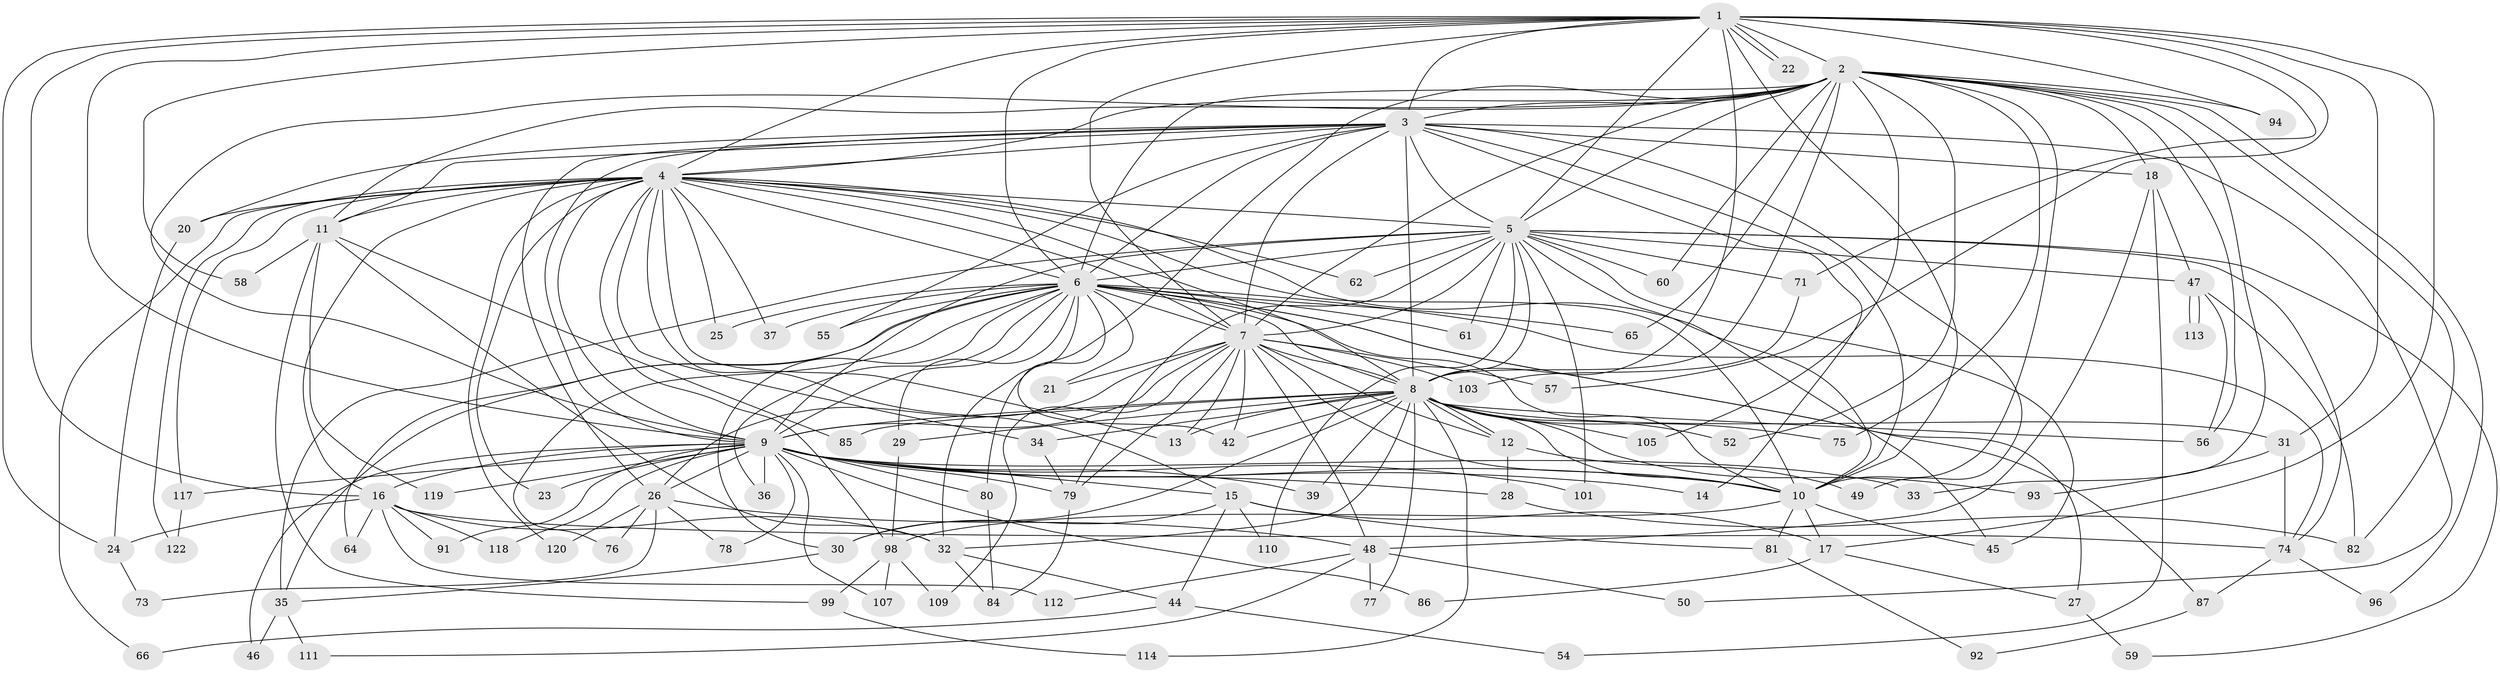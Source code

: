 // original degree distribution, {19: 0.00819672131147541, 23: 0.00819672131147541, 18: 0.00819672131147541, 26: 0.01639344262295082, 21: 0.00819672131147541, 17: 0.00819672131147541, 28: 0.01639344262295082, 15: 0.00819672131147541, 5: 0.04918032786885246, 3: 0.20491803278688525, 2: 0.5573770491803278, 8: 0.01639344262295082, 10: 0.00819672131147541, 4: 0.040983606557377046, 6: 0.040983606557377046}
// Generated by graph-tools (version 1.1) at 2025/11/02/27/25 16:11:07]
// undirected, 95 vertices, 237 edges
graph export_dot {
graph [start="1"]
  node [color=gray90,style=filled];
  1 [super="+72"];
  2 [super="+41"];
  3 [super="+40"];
  4 [super="+95"];
  5 [super="+97"];
  6 [super="+83"];
  7 [super="+51"];
  8 [super="+90"];
  9 [super="+63"];
  10 [super="+121"];
  11 [super="+19"];
  12;
  13 [super="+102"];
  14;
  15 [super="+104"];
  16 [super="+68"];
  17 [super="+43"];
  18;
  20;
  21;
  22;
  23;
  24 [super="+38"];
  25;
  26;
  27;
  28;
  29;
  30 [super="+53"];
  31;
  32 [super="+69"];
  33;
  34;
  35 [super="+70"];
  36;
  37;
  39;
  42 [super="+106"];
  44;
  45;
  46;
  47 [super="+116"];
  48 [super="+67"];
  49;
  50;
  52;
  54;
  55;
  56 [super="+89"];
  57;
  58;
  59;
  60;
  61;
  62;
  64;
  65;
  66;
  71;
  73;
  74 [super="+100"];
  75;
  76;
  77;
  78;
  79 [super="+115"];
  80;
  81;
  82;
  84 [super="+88"];
  85;
  86;
  87;
  91;
  92;
  93;
  94;
  96;
  98 [super="+108"];
  99;
  101;
  103;
  105;
  107;
  109;
  110;
  111;
  112;
  113;
  114;
  117;
  118;
  119;
  120;
  122;
  1 -- 2;
  1 -- 3;
  1 -- 4;
  1 -- 5;
  1 -- 6;
  1 -- 7;
  1 -- 8;
  1 -- 9;
  1 -- 10;
  1 -- 22;
  1 -- 22;
  1 -- 24;
  1 -- 31;
  1 -- 57;
  1 -- 58;
  1 -- 71;
  1 -- 94;
  1 -- 16;
  1 -- 17;
  2 -- 3;
  2 -- 4;
  2 -- 5;
  2 -- 6;
  2 -- 7;
  2 -- 8 [weight=2];
  2 -- 9;
  2 -- 10;
  2 -- 11;
  2 -- 18;
  2 -- 33;
  2 -- 52;
  2 -- 60;
  2 -- 65;
  2 -- 75;
  2 -- 80;
  2 -- 82;
  2 -- 94;
  2 -- 96;
  2 -- 105;
  2 -- 56;
  3 -- 4;
  3 -- 5;
  3 -- 6;
  3 -- 7;
  3 -- 8;
  3 -- 9;
  3 -- 10;
  3 -- 14;
  3 -- 18 [weight=2];
  3 -- 20;
  3 -- 26;
  3 -- 49;
  3 -- 50;
  3 -- 55;
  3 -- 11;
  4 -- 5;
  4 -- 6;
  4 -- 7;
  4 -- 8;
  4 -- 9;
  4 -- 10;
  4 -- 11;
  4 -- 15 [weight=2];
  4 -- 16;
  4 -- 20;
  4 -- 23;
  4 -- 25;
  4 -- 34;
  4 -- 37;
  4 -- 62;
  4 -- 66;
  4 -- 117;
  4 -- 120;
  4 -- 122;
  4 -- 13;
  4 -- 45;
  4 -- 98;
  5 -- 6;
  5 -- 7;
  5 -- 8;
  5 -- 9;
  5 -- 10;
  5 -- 35;
  5 -- 45;
  5 -- 47;
  5 -- 59;
  5 -- 60;
  5 -- 61;
  5 -- 62;
  5 -- 71;
  5 -- 101;
  5 -- 110;
  5 -- 79;
  5 -- 74;
  6 -- 7;
  6 -- 8;
  6 -- 9;
  6 -- 10;
  6 -- 21;
  6 -- 25;
  6 -- 27;
  6 -- 29;
  6 -- 30;
  6 -- 35;
  6 -- 36;
  6 -- 37;
  6 -- 42;
  6 -- 55;
  6 -- 61;
  6 -- 64;
  6 -- 65;
  6 -- 76;
  6 -- 87;
  6 -- 74;
  6 -- 32;
  7 -- 8 [weight=2];
  7 -- 9;
  7 -- 10;
  7 -- 13;
  7 -- 21;
  7 -- 26;
  7 -- 48;
  7 -- 79;
  7 -- 109;
  7 -- 103;
  7 -- 57;
  7 -- 12;
  7 -- 42;
  8 -- 9;
  8 -- 10;
  8 -- 12;
  8 -- 12;
  8 -- 13;
  8 -- 29;
  8 -- 30;
  8 -- 31;
  8 -- 32;
  8 -- 34;
  8 -- 39;
  8 -- 42;
  8 -- 52;
  8 -- 56;
  8 -- 75;
  8 -- 77;
  8 -- 85;
  8 -- 93;
  8 -- 114;
  8 -- 105;
  9 -- 10;
  9 -- 14;
  9 -- 15;
  9 -- 16;
  9 -- 23;
  9 -- 28;
  9 -- 33;
  9 -- 36;
  9 -- 39;
  9 -- 46;
  9 -- 78;
  9 -- 80;
  9 -- 86;
  9 -- 91;
  9 -- 101;
  9 -- 117;
  9 -- 118;
  9 -- 119;
  9 -- 26;
  9 -- 107;
  9 -- 79;
  10 -- 17;
  10 -- 45;
  10 -- 81;
  10 -- 98;
  11 -- 32;
  11 -- 99;
  11 -- 85;
  11 -- 119;
  11 -- 58;
  12 -- 28;
  12 -- 49;
  15 -- 17;
  15 -- 44;
  15 -- 81;
  15 -- 110;
  15 -- 30;
  16 -- 24;
  16 -- 64;
  16 -- 74;
  16 -- 91;
  16 -- 112;
  16 -- 118;
  16 -- 32;
  17 -- 27;
  17 -- 86;
  18 -- 47;
  18 -- 48;
  18 -- 54;
  20 -- 24;
  24 -- 73;
  26 -- 73;
  26 -- 76;
  26 -- 78;
  26 -- 120;
  26 -- 48;
  27 -- 59;
  28 -- 82;
  29 -- 98;
  30 -- 35;
  31 -- 74;
  31 -- 93;
  32 -- 44;
  32 -- 84;
  34 -- 79;
  35 -- 46;
  35 -- 111;
  44 -- 54;
  44 -- 66;
  47 -- 56;
  47 -- 113;
  47 -- 113;
  47 -- 82;
  48 -- 50;
  48 -- 77;
  48 -- 112;
  48 -- 111;
  71 -- 103;
  74 -- 87;
  74 -- 96;
  79 -- 84;
  80 -- 84;
  81 -- 92;
  87 -- 92;
  98 -- 99;
  98 -- 107;
  98 -- 109;
  99 -- 114;
  117 -- 122;
}
